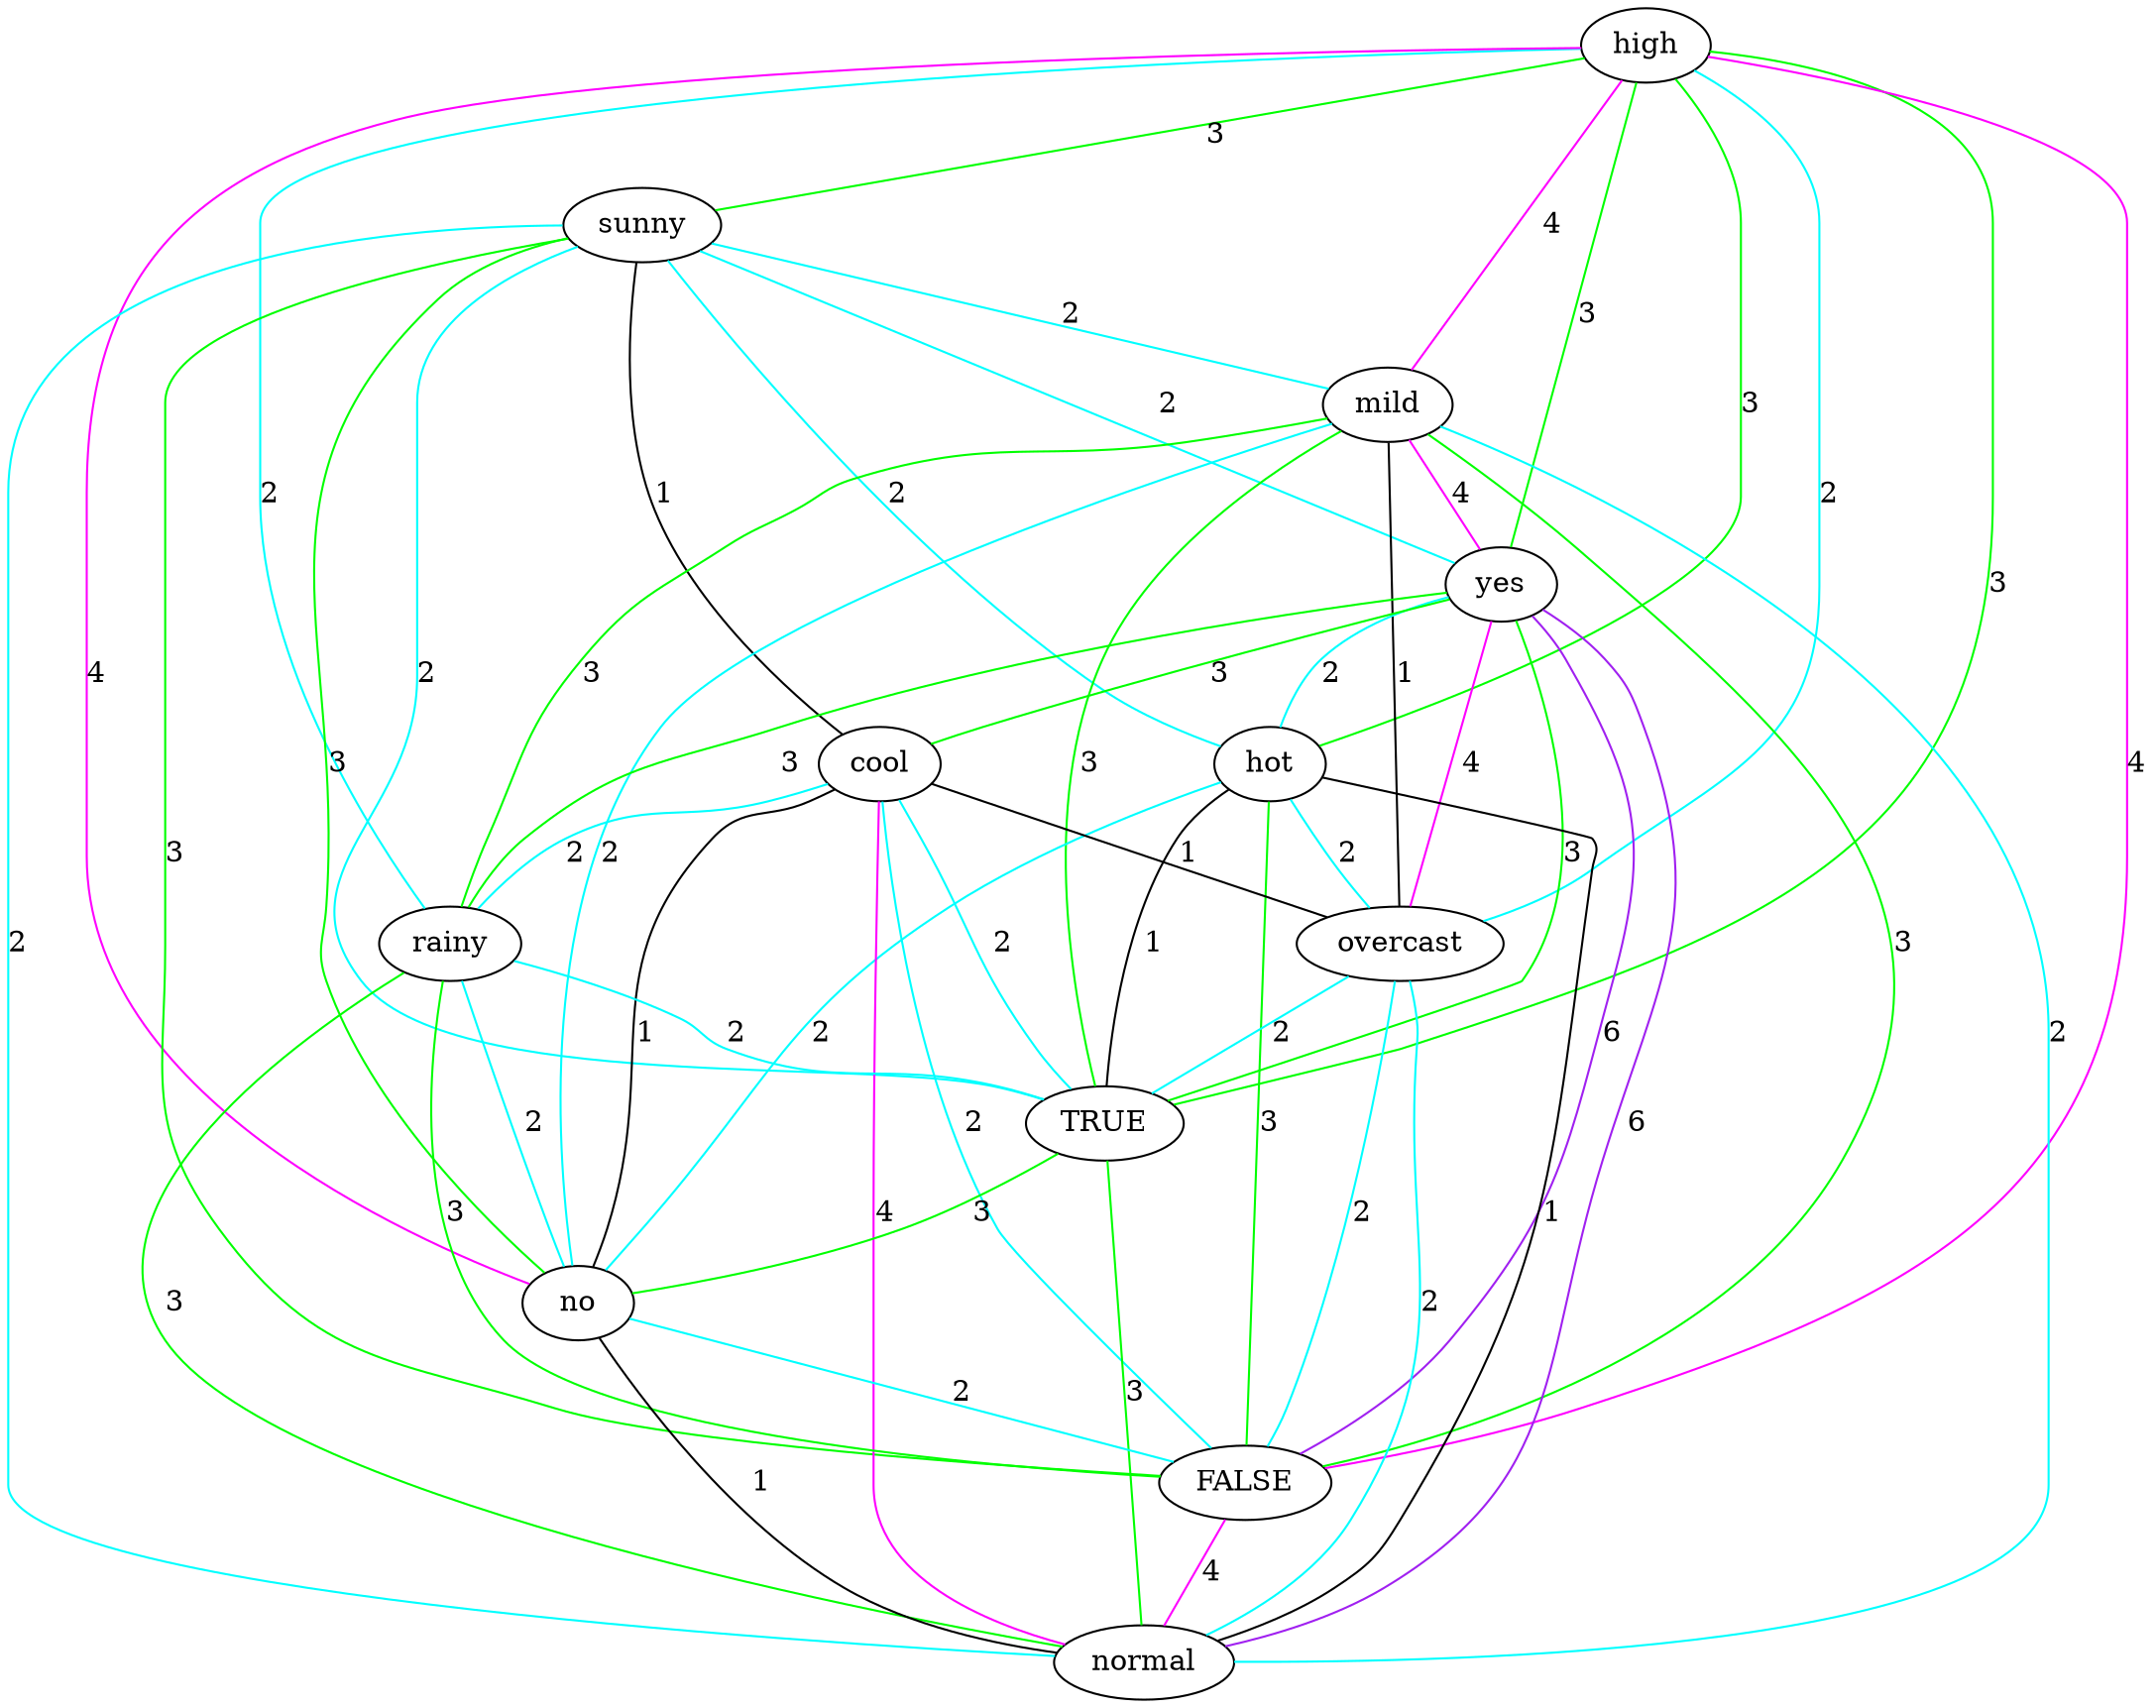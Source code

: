 strict graph "" {
high;
sunny;
mild;
yes;
hot;
cool;
overcast;
rainy;
TRUE;
no;
FALSE;
normal;
high -- rainy  [color=cyan, label=2];
high -- yes  [color=green, label=3];
high -- overcast  [color=cyan, label=2];
high -- sunny  [color=green, label=3];
high -- mild  [color=magenta, label=4];
high -- hot  [color=green, label=3];
high -- no  [color=magenta, label=4];
high -- FALSE  [color=magenta, label=4];
high -- TRUE  [color=green, label=3];
sunny -- mild  [color=cyan, label=2];
sunny -- yes  [color=cyan, label=2];
sunny -- hot  [color=cyan, label=2];
sunny -- no  [color=green, label=3];
sunny -- normal  [color=cyan, label=2];
sunny -- FALSE  [color=green, label=3];
sunny -- cool  [color=black, label=1];
sunny -- TRUE  [color=cyan, label=2];
mild -- overcast  [color=black, label=1];
mild -- TRUE  [color=green, label=3];
mild -- yes  [color=magenta, label=4];
mild -- rainy  [color=green, label=3];
mild -- no  [color=cyan, label=2];
mild -- FALSE  [color=green, label=3];
mild -- normal  [color=cyan, label=2];
yes -- overcast  [color=magenta, label=4];
yes -- rainy  [color=green, label=3];
yes -- hot  [color=cyan, label=2];
yes -- FALSE  [color=purple, label=6];
yes -- cool  [color=green, label=3];
yes -- TRUE  [color=green, label=3];
yes -- normal  [color=purple, label=6];
hot -- overcast  [color=cyan, label=2];
hot -- TRUE  [color=black, label=1];
hot -- no  [color=cyan, label=2];
hot -- FALSE  [color=green, label=3];
hot -- normal  [color=black, label=1];
cool -- overcast  [color=black, label=1];
cool -- rainy  [color=cyan, label=2];
cool -- TRUE  [color=cyan, label=2];
cool -- no  [color=black, label=1];
cool -- FALSE  [color=cyan, label=2];
cool -- normal  [color=magenta, label=4];
overcast -- TRUE  [color=cyan, label=2];
overcast -- FALSE  [color=cyan, label=2];
overcast -- normal  [color=cyan, label=2];
rainy -- TRUE  [color=cyan, label=2];
rainy -- no  [color=cyan, label=2];
rainy -- FALSE  [color=green, label=3];
rainy -- normal  [color=green, label=3];
TRUE -- no  [color=green, label=3];
TRUE -- normal  [color=green, label=3];
no -- FALSE  [color=cyan, label=2];
no -- normal  [color=black, label=1];
FALSE -- normal  [color=magenta, label=4];
}
